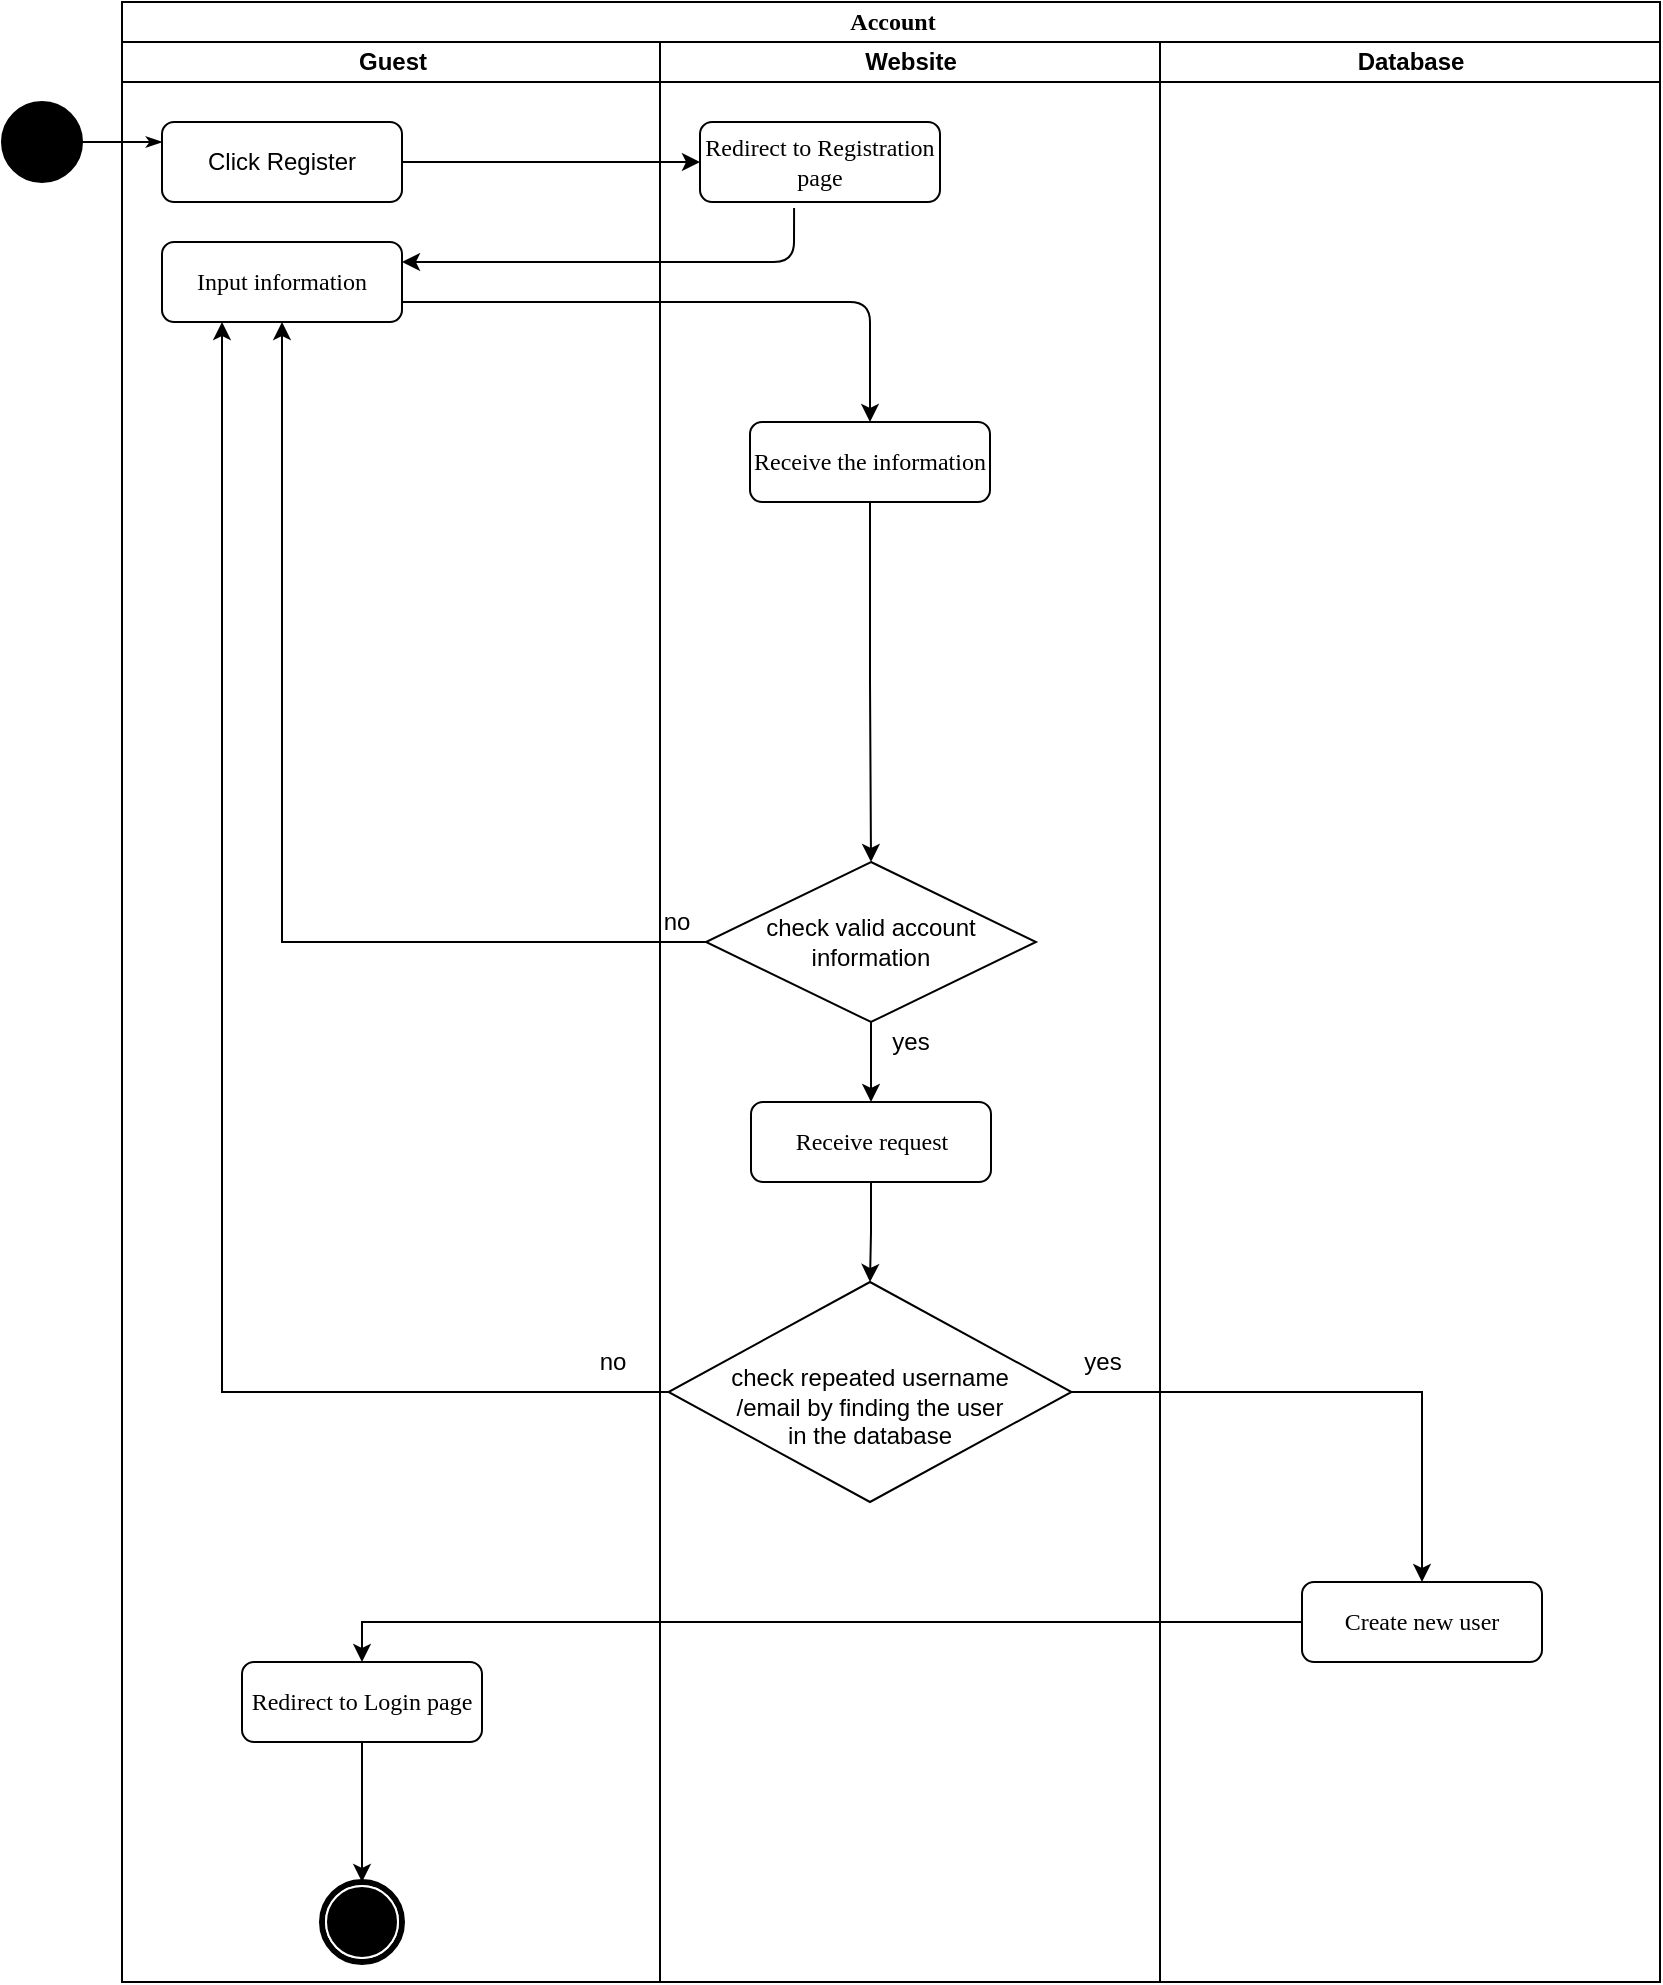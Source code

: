 <mxfile version="13.0.9" type="device"><diagram name="Page-1" id="0783ab3e-0a74-02c8-0abd-f7b4e66b4bec"><mxGraphModel dx="1422" dy="712" grid="1" gridSize="10" guides="1" tooltips="1" connect="1" arrows="1" fold="1" page="1" pageScale="1" pageWidth="850" pageHeight="1100" background="#ffffff" math="0" shadow="0"><root><mxCell id="0"/><mxCell id="1" parent="0"/><mxCell id="1c1d494c118603dd-1" value="Account" style="swimlane;html=1;childLayout=stackLayout;startSize=20;rounded=0;shadow=0;comic=0;labelBackgroundColor=none;strokeWidth=1;fontFamily=Verdana;fontSize=12;align=center;" parent="1" vertex="1"><mxGeometry x="70" y="20" width="769" height="990" as="geometry"/></mxCell><mxCell id="1c1d494c118603dd-2" value="Guest" style="swimlane;html=1;startSize=20;" parent="1c1d494c118603dd-1" vertex="1"><mxGeometry y="20" width="269" height="970" as="geometry"/></mxCell><mxCell id="eJJc23MWVX-Xf5izc3wK-2" value="Click Register" style="rounded=1;whiteSpace=wrap;html=1;" parent="1c1d494c118603dd-2" vertex="1"><mxGeometry x="20" y="40" width="120" height="40" as="geometry"/></mxCell><mxCell id="eJJc23MWVX-Xf5izc3wK-5" value="&lt;span style=&quot;font-family: &amp;#34;verdana&amp;#34;&quot;&gt;Input information&lt;/span&gt;" style="rounded=1;whiteSpace=wrap;html=1;" parent="1c1d494c118603dd-2" vertex="1"><mxGeometry x="20" y="100" width="120" height="40" as="geometry"/></mxCell><mxCell id="60571a20871a0731-5" value="" style="shape=mxgraph.bpmn.shape;html=1;verticalLabelPosition=bottom;labelBackgroundColor=#ffffff;verticalAlign=top;perimeter=ellipsePerimeter;outline=end;symbol=terminate;rounded=0;shadow=0;comic=0;strokeWidth=1;fontFamily=Verdana;fontSize=12;align=center;" parent="1c1d494c118603dd-2" vertex="1"><mxGeometry x="100" y="920" width="40" height="40" as="geometry"/></mxCell><mxCell id="eJJc23MWVX-Xf5izc3wK-35" style="edgeStyle=orthogonalEdgeStyle;rounded=0;orthogonalLoop=1;jettySize=auto;html=1;entryX=0.5;entryY=0;entryDx=0;entryDy=0;" parent="1c1d494c118603dd-2" source="eJJc23MWVX-Xf5izc3wK-32" target="60571a20871a0731-5" edge="1"><mxGeometry relative="1" as="geometry"/></mxCell><mxCell id="eJJc23MWVX-Xf5izc3wK-32" value="&lt;span style=&quot;font-family: &amp;#34;verdana&amp;#34;&quot;&gt;Redirect to Login page&lt;/span&gt;" style="rounded=1;whiteSpace=wrap;html=1;" parent="1c1d494c118603dd-2" vertex="1"><mxGeometry x="60" y="810" width="120" height="40" as="geometry"/></mxCell><mxCell id="eJJc23MWVX-Xf5izc3wK-29" value="no" style="text;html=1;align=center;verticalAlign=middle;resizable=0;points=[];autosize=1;" parent="1c1d494c118603dd-2" vertex="1"><mxGeometry x="230" y="650" width="30" height="20" as="geometry"/></mxCell><mxCell id="1c1d494c118603dd-3" value="Website" style="swimlane;html=1;startSize=20;" parent="1c1d494c118603dd-1" vertex="1"><mxGeometry x="269" y="20" width="250" height="970" as="geometry"/></mxCell><mxCell id="eJJc23MWVX-Xf5izc3wK-20" value="no" style="text;html=1;align=center;verticalAlign=middle;resizable=0;points=[];autosize=1;" parent="1c1d494c118603dd-3" vertex="1"><mxGeometry x="-7" y="430" width="30" height="20" as="geometry"/></mxCell><mxCell id="eJJc23MWVX-Xf5izc3wK-3" value="&lt;span style=&quot;font-family: &amp;#34;verdana&amp;#34;&quot;&gt;Redirect to Registration page&lt;/span&gt;" style="rounded=1;whiteSpace=wrap;html=1;" parent="1c1d494c118603dd-3" vertex="1"><mxGeometry x="20" y="40" width="120" height="40" as="geometry"/></mxCell><mxCell id="eJJc23MWVX-Xf5izc3wK-15" value="check valid account&lt;br&gt;information" style="rhombus;whiteSpace=wrap;html=1;" parent="1c1d494c118603dd-3" vertex="1"><mxGeometry x="23" y="410" width="165" height="80" as="geometry"/></mxCell><mxCell id="eJJc23MWVX-Xf5izc3wK-12" style="edgeStyle=orthogonalEdgeStyle;rounded=0;orthogonalLoop=1;jettySize=auto;html=1;entryX=0.5;entryY=0;entryDx=0;entryDy=0;" parent="1c1d494c118603dd-3" source="eJJc23MWVX-Xf5izc3wK-9" target="eJJc23MWVX-Xf5izc3wK-15" edge="1"><mxGeometry relative="1" as="geometry"><mxPoint x="105.5" y="280" as="targetPoint"/></mxGeometry></mxCell><mxCell id="eJJc23MWVX-Xf5izc3wK-9" value="&lt;span style=&quot;font-family: &amp;#34;verdana&amp;#34;&quot;&gt;Receive the information&lt;/span&gt;" style="rounded=1;whiteSpace=wrap;html=1;" parent="1c1d494c118603dd-3" vertex="1"><mxGeometry x="45" y="190" width="120" height="40" as="geometry"/></mxCell><mxCell id="eJJc23MWVX-Xf5izc3wK-22" value="&lt;span style=&quot;font-family: &amp;#34;verdana&amp;#34;&quot;&gt;Receive request&lt;/span&gt;" style="rounded=1;whiteSpace=wrap;html=1;" parent="1c1d494c118603dd-3" vertex="1"><mxGeometry x="45.5" y="530" width="120" height="40" as="geometry"/></mxCell><mxCell id="eJJc23MWVX-Xf5izc3wK-23" style="edgeStyle=orthogonalEdgeStyle;rounded=0;orthogonalLoop=1;jettySize=auto;html=1;entryX=0.5;entryY=0;entryDx=0;entryDy=0;" parent="1c1d494c118603dd-3" source="eJJc23MWVX-Xf5izc3wK-15" target="eJJc23MWVX-Xf5izc3wK-22" edge="1"><mxGeometry relative="1" as="geometry"/></mxCell><mxCell id="eJJc23MWVX-Xf5izc3wK-27" style="edgeStyle=orthogonalEdgeStyle;rounded=0;orthogonalLoop=1;jettySize=auto;html=1;entryX=0.5;entryY=0;entryDx=0;entryDy=0;" parent="1c1d494c118603dd-3" source="eJJc23MWVX-Xf5izc3wK-22" target="eJJc23MWVX-Xf5izc3wK-26" edge="1"><mxGeometry relative="1" as="geometry"/></mxCell><mxCell id="eJJc23MWVX-Xf5izc3wK-26" value="&lt;br&gt;check repeated username&lt;br&gt;/email by finding the user&lt;br&gt;in the database" style="rhombus;whiteSpace=wrap;html=1;" parent="1c1d494c118603dd-3" vertex="1"><mxGeometry x="4.25" y="620" width="201.5" height="110" as="geometry"/></mxCell><mxCell id="eJJc23MWVX-Xf5izc3wK-24" value="yes" style="text;html=1;align=center;verticalAlign=middle;resizable=0;points=[];autosize=1;" parent="1c1d494c118603dd-3" vertex="1"><mxGeometry x="110" y="490" width="30" height="20" as="geometry"/></mxCell><mxCell id="eJJc23MWVX-Xf5izc3wK-34" value="yes" style="text;html=1;align=center;verticalAlign=middle;resizable=0;points=[];autosize=1;" parent="1c1d494c118603dd-3" vertex="1"><mxGeometry x="205.75" y="650" width="30" height="20" as="geometry"/></mxCell><mxCell id="1c1d494c118603dd-4" value="Database" style="swimlane;html=1;startSize=20;" parent="1c1d494c118603dd-1" vertex="1"><mxGeometry x="519" y="20" width="250" height="970" as="geometry"/></mxCell><mxCell id="eJJc23MWVX-Xf5izc3wK-30" value="&lt;span style=&quot;font-family: &amp;#34;verdana&amp;#34;&quot;&gt;Create new user&lt;/span&gt;" style="rounded=1;whiteSpace=wrap;html=1;" parent="1c1d494c118603dd-4" vertex="1"><mxGeometry x="71" y="770" width="120" height="40" as="geometry"/></mxCell><mxCell id="eJJc23MWVX-Xf5izc3wK-4" style="edgeStyle=orthogonalEdgeStyle;rounded=0;orthogonalLoop=1;jettySize=auto;html=1;entryX=0;entryY=0.5;entryDx=0;entryDy=0;" parent="1c1d494c118603dd-1" source="eJJc23MWVX-Xf5izc3wK-2" target="eJJc23MWVX-Xf5izc3wK-3" edge="1"><mxGeometry relative="1" as="geometry"/></mxCell><mxCell id="eJJc23MWVX-Xf5izc3wK-8" value="" style="endArrow=classic;html=1;exitX=0.392;exitY=1.075;exitDx=0;exitDy=0;exitPerimeter=0;entryX=1;entryY=0.25;entryDx=0;entryDy=0;" parent="1c1d494c118603dd-1" source="eJJc23MWVX-Xf5izc3wK-3" target="eJJc23MWVX-Xf5izc3wK-5" edge="1"><mxGeometry width="50" height="50" relative="1" as="geometry"><mxPoint x="330" y="270" as="sourcePoint"/><mxPoint x="380" y="220" as="targetPoint"/><Array as="points"><mxPoint x="336" y="130"/></Array></mxGeometry></mxCell><mxCell id="eJJc23MWVX-Xf5izc3wK-10" value="" style="endArrow=classic;html=1;exitX=1;exitY=0.75;exitDx=0;exitDy=0;entryX=0.5;entryY=0;entryDx=0;entryDy=0;" parent="1c1d494c118603dd-1" source="eJJc23MWVX-Xf5izc3wK-5" target="eJJc23MWVX-Xf5izc3wK-9" edge="1"><mxGeometry width="50" height="50" relative="1" as="geometry"><mxPoint x="330" y="270" as="sourcePoint"/><mxPoint x="380" y="220" as="targetPoint"/><Array as="points"><mxPoint x="374" y="150"/></Array></mxGeometry></mxCell><mxCell id="eJJc23MWVX-Xf5izc3wK-19" style="edgeStyle=orthogonalEdgeStyle;rounded=0;orthogonalLoop=1;jettySize=auto;html=1;entryX=0.5;entryY=1;entryDx=0;entryDy=0;" parent="1c1d494c118603dd-1" source="eJJc23MWVX-Xf5izc3wK-15" target="eJJc23MWVX-Xf5izc3wK-5" edge="1"><mxGeometry relative="1" as="geometry"/></mxCell><mxCell id="eJJc23MWVX-Xf5izc3wK-28" style="edgeStyle=orthogonalEdgeStyle;rounded=0;orthogonalLoop=1;jettySize=auto;html=1;entryX=0.25;entryY=1;entryDx=0;entryDy=0;" parent="1c1d494c118603dd-1" source="eJJc23MWVX-Xf5izc3wK-26" target="eJJc23MWVX-Xf5izc3wK-5" edge="1"><mxGeometry relative="1" as="geometry"/></mxCell><mxCell id="eJJc23MWVX-Xf5izc3wK-33" style="edgeStyle=orthogonalEdgeStyle;rounded=0;orthogonalLoop=1;jettySize=auto;html=1;entryX=0.5;entryY=0;entryDx=0;entryDy=0;" parent="1c1d494c118603dd-1" source="eJJc23MWVX-Xf5izc3wK-30" target="eJJc23MWVX-Xf5izc3wK-32" edge="1"><mxGeometry relative="1" as="geometry"/></mxCell><mxCell id="eJJc23MWVX-Xf5izc3wK-31" style="edgeStyle=orthogonalEdgeStyle;rounded=0;orthogonalLoop=1;jettySize=auto;html=1;entryX=0.5;entryY=0;entryDx=0;entryDy=0;" parent="1c1d494c118603dd-1" source="eJJc23MWVX-Xf5izc3wK-26" target="eJJc23MWVX-Xf5izc3wK-30" edge="1"><mxGeometry relative="1" as="geometry"/></mxCell><mxCell id="60571a20871a0731-4" value="" style="ellipse;whiteSpace=wrap;html=1;rounded=0;shadow=0;comic=0;labelBackgroundColor=none;strokeWidth=1;fillColor=#000000;fontFamily=Verdana;fontSize=12;align=center;" parent="1" vertex="1"><mxGeometry x="10" y="70" width="40" height="40" as="geometry"/></mxCell><mxCell id="1c1d494c118603dd-27" style="edgeStyle=orthogonalEdgeStyle;rounded=0;html=1;labelBackgroundColor=none;startArrow=none;startFill=0;startSize=5;endArrow=classicThin;endFill=1;endSize=5;jettySize=auto;orthogonalLoop=1;strokeWidth=1;fontFamily=Verdana;fontSize=12;entryX=0;entryY=0.25;entryDx=0;entryDy=0;" parent="1" source="60571a20871a0731-4" target="eJJc23MWVX-Xf5izc3wK-2" edge="1"><mxGeometry relative="1" as="geometry"><mxPoint x="90" y="90" as="targetPoint"/></mxGeometry></mxCell></root></mxGraphModel></diagram></mxfile>